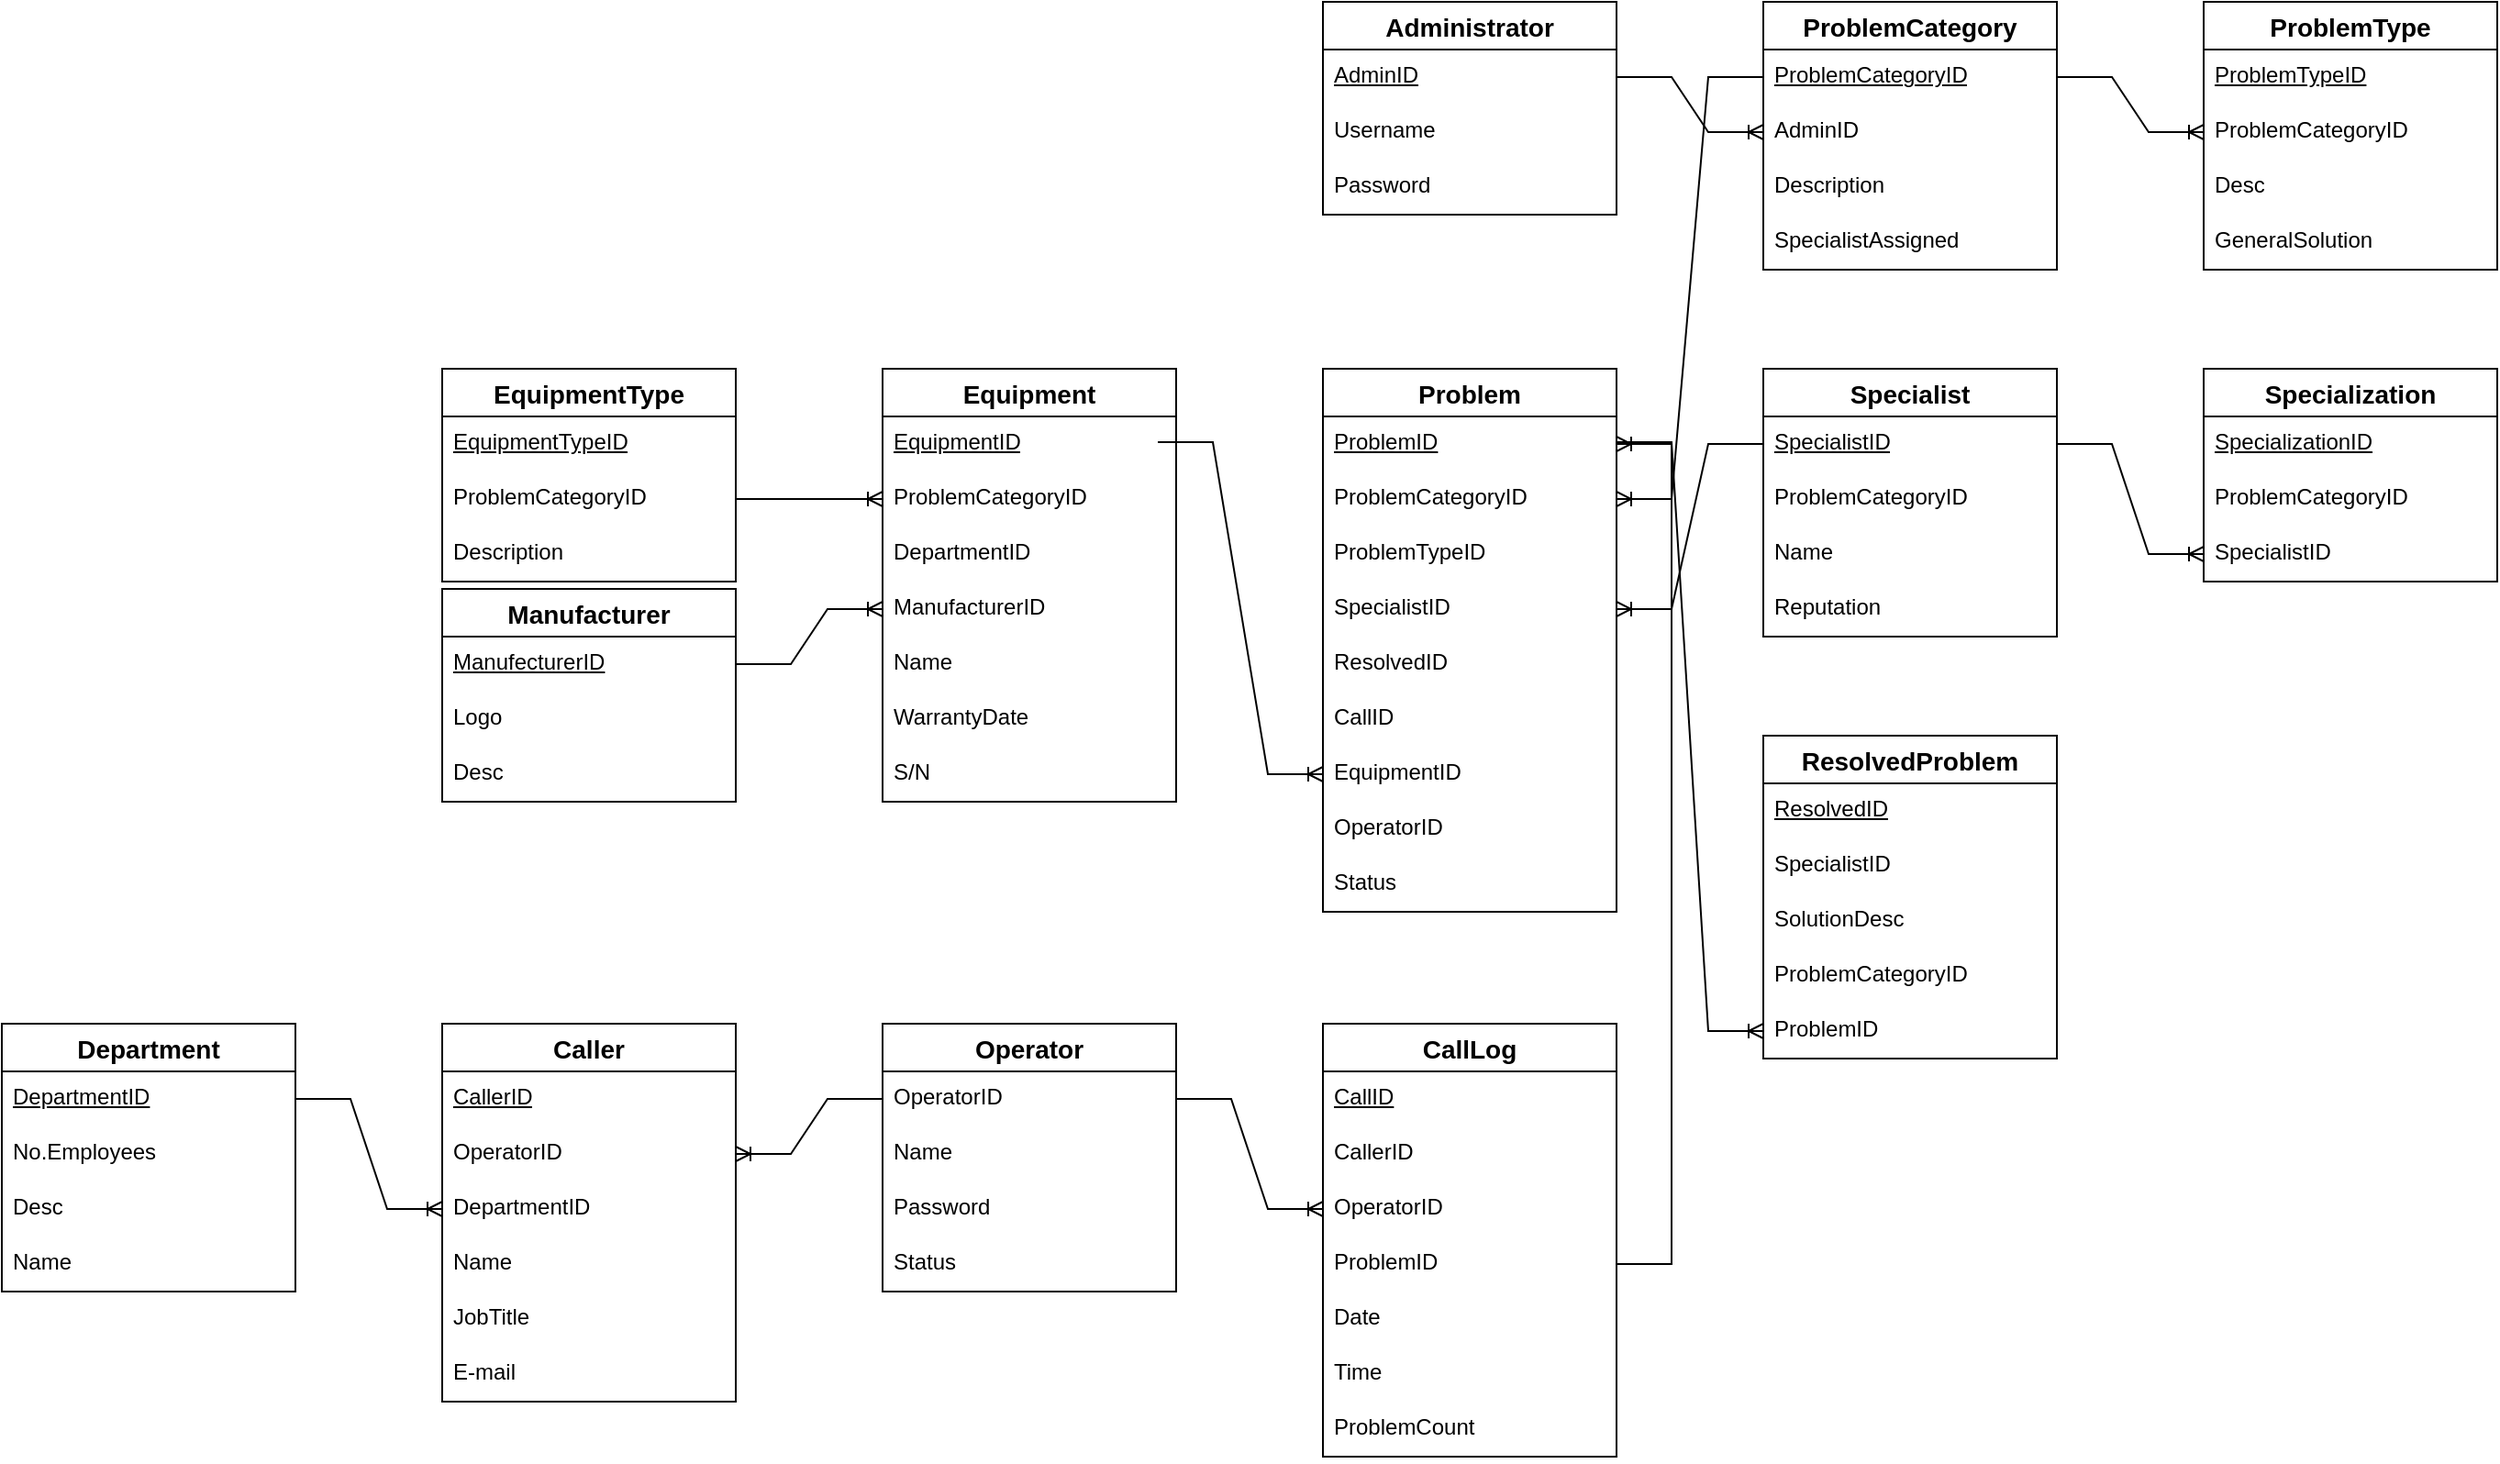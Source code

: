 <mxfile version="24.7.17">
  <diagram name="Página-1" id="cgUy74HiYtoIpU3tha52">
    <mxGraphModel dx="1454" dy="898" grid="1" gridSize="10" guides="1" tooltips="1" connect="1" arrows="1" fold="1" page="1" pageScale="1" pageWidth="3300" pageHeight="4681" math="0" shadow="0">
      <root>
        <mxCell id="0" />
        <mxCell id="1" parent="0" />
        <mxCell id="JK030MNh_7zlfoLVC9jA-1" value="EquipmentType" style="swimlane;fontStyle=1;childLayout=stackLayout;horizontal=1;startSize=26;horizontalStack=0;resizeParent=1;resizeParentMax=0;resizeLast=0;collapsible=1;marginBottom=0;align=center;fontSize=14;" parent="1" vertex="1">
          <mxGeometry x="560" y="520" width="160" height="116" as="geometry">
            <mxRectangle x="720" y="360" width="140" height="30" as="alternateBounds" />
          </mxGeometry>
        </mxCell>
        <mxCell id="JK030MNh_7zlfoLVC9jA-2" value="&lt;u&gt;EquipmentTypeID&lt;/u&gt;" style="text;strokeColor=none;fillColor=none;spacingLeft=4;spacingRight=4;overflow=hidden;rotatable=0;points=[[0,0.5],[1,0.5]];portConstraint=eastwest;fontSize=12;whiteSpace=wrap;html=1;" parent="JK030MNh_7zlfoLVC9jA-1" vertex="1">
          <mxGeometry y="26" width="160" height="30" as="geometry" />
        </mxCell>
        <mxCell id="JK030MNh_7zlfoLVC9jA-3" value="ProblemCategoryID" style="text;strokeColor=none;fillColor=none;spacingLeft=4;spacingRight=4;overflow=hidden;rotatable=0;points=[[0,0.5],[1,0.5]];portConstraint=eastwest;fontSize=12;whiteSpace=wrap;html=1;" parent="JK030MNh_7zlfoLVC9jA-1" vertex="1">
          <mxGeometry y="56" width="160" height="30" as="geometry" />
        </mxCell>
        <mxCell id="JK030MNh_7zlfoLVC9jA-5" value="Description" style="text;strokeColor=none;fillColor=none;spacingLeft=4;spacingRight=4;overflow=hidden;rotatable=0;points=[[0,0.5],[1,0.5]];portConstraint=eastwest;fontSize=12;whiteSpace=wrap;html=1;" parent="JK030MNh_7zlfoLVC9jA-1" vertex="1">
          <mxGeometry y="86" width="160" height="30" as="geometry" />
        </mxCell>
        <mxCell id="JK030MNh_7zlfoLVC9jA-6" value="Manufacturer" style="swimlane;fontStyle=1;childLayout=stackLayout;horizontal=1;startSize=26;horizontalStack=0;resizeParent=1;resizeParentMax=0;resizeLast=0;collapsible=1;marginBottom=0;align=center;fontSize=14;" parent="1" vertex="1">
          <mxGeometry x="560" y="640" width="160" height="116" as="geometry">
            <mxRectangle x="720" y="490" width="120" height="30" as="alternateBounds" />
          </mxGeometry>
        </mxCell>
        <mxCell id="JK030MNh_7zlfoLVC9jA-7" value="&lt;u&gt;ManufecturerID&lt;/u&gt;" style="text;strokeColor=none;fillColor=none;spacingLeft=4;spacingRight=4;overflow=hidden;rotatable=0;points=[[0,0.5],[1,0.5]];portConstraint=eastwest;fontSize=12;whiteSpace=wrap;html=1;" parent="JK030MNh_7zlfoLVC9jA-6" vertex="1">
          <mxGeometry y="26" width="160" height="30" as="geometry" />
        </mxCell>
        <mxCell id="JK030MNh_7zlfoLVC9jA-8" value="Logo" style="text;strokeColor=none;fillColor=none;spacingLeft=4;spacingRight=4;overflow=hidden;rotatable=0;points=[[0,0.5],[1,0.5]];portConstraint=eastwest;fontSize=12;whiteSpace=wrap;html=1;" parent="JK030MNh_7zlfoLVC9jA-6" vertex="1">
          <mxGeometry y="56" width="160" height="30" as="geometry" />
        </mxCell>
        <mxCell id="JK030MNh_7zlfoLVC9jA-9" value="Desc" style="text;strokeColor=none;fillColor=none;spacingLeft=4;spacingRight=4;overflow=hidden;rotatable=0;points=[[0,0.5],[1,0.5]];portConstraint=eastwest;fontSize=12;whiteSpace=wrap;html=1;" parent="JK030MNh_7zlfoLVC9jA-6" vertex="1">
          <mxGeometry y="86" width="160" height="30" as="geometry" />
        </mxCell>
        <mxCell id="JK030MNh_7zlfoLVC9jA-12" value="Administrator" style="swimlane;fontStyle=1;childLayout=stackLayout;horizontal=1;startSize=26;horizontalStack=0;resizeParent=1;resizeParentMax=0;resizeLast=0;collapsible=1;marginBottom=0;align=center;fontSize=14;" parent="1" vertex="1">
          <mxGeometry x="1040" y="320" width="160" height="116" as="geometry">
            <mxRectangle x="900" y="360" width="120" height="30" as="alternateBounds" />
          </mxGeometry>
        </mxCell>
        <mxCell id="JK030MNh_7zlfoLVC9jA-13" value="&lt;u&gt;AdminID&lt;/u&gt;" style="text;strokeColor=none;fillColor=none;spacingLeft=4;spacingRight=4;overflow=hidden;rotatable=0;points=[[0,0.5],[1,0.5]];portConstraint=eastwest;fontSize=12;whiteSpace=wrap;html=1;" parent="JK030MNh_7zlfoLVC9jA-12" vertex="1">
          <mxGeometry y="26" width="160" height="30" as="geometry" />
        </mxCell>
        <mxCell id="JK030MNh_7zlfoLVC9jA-14" value="Username" style="text;strokeColor=none;fillColor=none;spacingLeft=4;spacingRight=4;overflow=hidden;rotatable=0;points=[[0,0.5],[1,0.5]];portConstraint=eastwest;fontSize=12;whiteSpace=wrap;html=1;" parent="JK030MNh_7zlfoLVC9jA-12" vertex="1">
          <mxGeometry y="56" width="160" height="30" as="geometry" />
        </mxCell>
        <mxCell id="JK030MNh_7zlfoLVC9jA-15" value="Password" style="text;strokeColor=none;fillColor=none;spacingLeft=4;spacingRight=4;overflow=hidden;rotatable=0;points=[[0,0.5],[1,0.5]];portConstraint=eastwest;fontSize=12;whiteSpace=wrap;html=1;" parent="JK030MNh_7zlfoLVC9jA-12" vertex="1">
          <mxGeometry y="86" width="160" height="30" as="geometry" />
        </mxCell>
        <mxCell id="JK030MNh_7zlfoLVC9jA-16" value="Department" style="swimlane;fontStyle=1;childLayout=stackLayout;horizontal=1;startSize=26;horizontalStack=0;resizeParent=1;resizeParentMax=0;resizeLast=0;collapsible=1;marginBottom=0;align=center;fontSize=14;" parent="1" vertex="1">
          <mxGeometry x="320" y="877" width="160" height="146" as="geometry">
            <mxRectangle x="720" y="620" width="110" height="30" as="alternateBounds" />
          </mxGeometry>
        </mxCell>
        <mxCell id="JK030MNh_7zlfoLVC9jA-17" value="&lt;u&gt;DepartmentID&lt;/u&gt;" style="text;strokeColor=none;fillColor=none;spacingLeft=4;spacingRight=4;overflow=hidden;rotatable=0;points=[[0,0.5],[1,0.5]];portConstraint=eastwest;fontSize=12;whiteSpace=wrap;html=1;" parent="JK030MNh_7zlfoLVC9jA-16" vertex="1">
          <mxGeometry y="26" width="160" height="30" as="geometry" />
        </mxCell>
        <mxCell id="JK030MNh_7zlfoLVC9jA-18" value="No.Employees" style="text;strokeColor=none;fillColor=none;spacingLeft=4;spacingRight=4;overflow=hidden;rotatable=0;points=[[0,0.5],[1,0.5]];portConstraint=eastwest;fontSize=12;whiteSpace=wrap;html=1;" parent="JK030MNh_7zlfoLVC9jA-16" vertex="1">
          <mxGeometry y="56" width="160" height="30" as="geometry" />
        </mxCell>
        <mxCell id="JK030MNh_7zlfoLVC9jA-19" value="Desc" style="text;strokeColor=none;fillColor=none;spacingLeft=4;spacingRight=4;overflow=hidden;rotatable=0;points=[[0,0.5],[1,0.5]];portConstraint=eastwest;fontSize=12;whiteSpace=wrap;html=1;" parent="JK030MNh_7zlfoLVC9jA-16" vertex="1">
          <mxGeometry y="86" width="160" height="30" as="geometry" />
        </mxCell>
        <mxCell id="JK030MNh_7zlfoLVC9jA-20" value="Name" style="text;strokeColor=none;fillColor=none;spacingLeft=4;spacingRight=4;overflow=hidden;rotatable=0;points=[[0,0.5],[1,0.5]];portConstraint=eastwest;fontSize=12;whiteSpace=wrap;html=1;" parent="JK030MNh_7zlfoLVC9jA-16" vertex="1">
          <mxGeometry y="116" width="160" height="30" as="geometry" />
        </mxCell>
        <mxCell id="JK030MNh_7zlfoLVC9jA-21" value="Caller" style="swimlane;fontStyle=1;childLayout=stackLayout;horizontal=1;startSize=26;horizontalStack=0;resizeParent=1;resizeParentMax=0;resizeLast=0;collapsible=1;marginBottom=0;align=center;fontSize=14;" parent="1" vertex="1">
          <mxGeometry x="560" y="877" width="160" height="206" as="geometry">
            <mxRectangle x="720" y="780" width="80" height="30" as="alternateBounds" />
          </mxGeometry>
        </mxCell>
        <mxCell id="JK030MNh_7zlfoLVC9jA-22" value="&lt;u&gt;CallerID&lt;/u&gt;" style="text;strokeColor=none;fillColor=none;spacingLeft=4;spacingRight=4;overflow=hidden;rotatable=0;points=[[0,0.5],[1,0.5]];portConstraint=eastwest;fontSize=12;whiteSpace=wrap;html=1;" parent="JK030MNh_7zlfoLVC9jA-21" vertex="1">
          <mxGeometry y="26" width="160" height="30" as="geometry" />
        </mxCell>
        <mxCell id="XthvC1Dox0gNo0ZlnmB0-148" value="OperatorID" style="text;strokeColor=none;fillColor=none;spacingLeft=4;spacingRight=4;overflow=hidden;rotatable=0;points=[[0,0.5],[1,0.5]];portConstraint=eastwest;fontSize=12;whiteSpace=wrap;html=1;" vertex="1" parent="JK030MNh_7zlfoLVC9jA-21">
          <mxGeometry y="56" width="160" height="30" as="geometry" />
        </mxCell>
        <mxCell id="JK030MNh_7zlfoLVC9jA-23" value="DepartmentID" style="text;strokeColor=none;fillColor=none;spacingLeft=4;spacingRight=4;overflow=hidden;rotatable=0;points=[[0,0.5],[1,0.5]];portConstraint=eastwest;fontSize=12;whiteSpace=wrap;html=1;" parent="JK030MNh_7zlfoLVC9jA-21" vertex="1">
          <mxGeometry y="86" width="160" height="30" as="geometry" />
        </mxCell>
        <mxCell id="JK030MNh_7zlfoLVC9jA-24" value="Name" style="text;strokeColor=none;fillColor=none;spacingLeft=4;spacingRight=4;overflow=hidden;rotatable=0;points=[[0,0.5],[1,0.5]];portConstraint=eastwest;fontSize=12;whiteSpace=wrap;html=1;" parent="JK030MNh_7zlfoLVC9jA-21" vertex="1">
          <mxGeometry y="116" width="160" height="30" as="geometry" />
        </mxCell>
        <mxCell id="JK030MNh_7zlfoLVC9jA-25" value="JobTitle" style="text;strokeColor=none;fillColor=none;spacingLeft=4;spacingRight=4;overflow=hidden;rotatable=0;points=[[0,0.5],[1,0.5]];portConstraint=eastwest;fontSize=12;whiteSpace=wrap;html=1;" parent="JK030MNh_7zlfoLVC9jA-21" vertex="1">
          <mxGeometry y="146" width="160" height="30" as="geometry" />
        </mxCell>
        <mxCell id="JK030MNh_7zlfoLVC9jA-26" value="E-mail" style="text;strokeColor=none;fillColor=none;spacingLeft=4;spacingRight=4;overflow=hidden;rotatable=0;points=[[0,0.5],[1,0.5]];portConstraint=eastwest;fontSize=12;whiteSpace=wrap;html=1;" parent="JK030MNh_7zlfoLVC9jA-21" vertex="1">
          <mxGeometry y="176" width="160" height="30" as="geometry" />
        </mxCell>
        <mxCell id="JK030MNh_7zlfoLVC9jA-27" value="Operator" style="swimlane;fontStyle=1;childLayout=stackLayout;horizontal=1;startSize=26;horizontalStack=0;resizeParent=1;resizeParentMax=0;resizeLast=0;collapsible=1;marginBottom=0;align=center;fontSize=14;" parent="1" vertex="1">
          <mxGeometry x="800" y="877" width="160" height="146" as="geometry">
            <mxRectangle x="900" y="740" width="100" height="30" as="alternateBounds" />
          </mxGeometry>
        </mxCell>
        <mxCell id="JK030MNh_7zlfoLVC9jA-28" value="OperatorID" style="text;strokeColor=none;fillColor=none;spacingLeft=4;spacingRight=4;overflow=hidden;rotatable=0;points=[[0,0.5],[1,0.5]];portConstraint=eastwest;fontSize=12;whiteSpace=wrap;html=1;" parent="JK030MNh_7zlfoLVC9jA-27" vertex="1">
          <mxGeometry y="26" width="160" height="30" as="geometry" />
        </mxCell>
        <mxCell id="JK030MNh_7zlfoLVC9jA-29" value="Name" style="text;strokeColor=none;fillColor=none;spacingLeft=4;spacingRight=4;overflow=hidden;rotatable=0;points=[[0,0.5],[1,0.5]];portConstraint=eastwest;fontSize=12;whiteSpace=wrap;html=1;" parent="JK030MNh_7zlfoLVC9jA-27" vertex="1">
          <mxGeometry y="56" width="160" height="30" as="geometry" />
        </mxCell>
        <mxCell id="JK030MNh_7zlfoLVC9jA-30" value="Password" style="text;strokeColor=none;fillColor=none;spacingLeft=4;spacingRight=4;overflow=hidden;rotatable=0;points=[[0,0.5],[1,0.5]];portConstraint=eastwest;fontSize=12;whiteSpace=wrap;html=1;" parent="JK030MNh_7zlfoLVC9jA-27" vertex="1">
          <mxGeometry y="86" width="160" height="30" as="geometry" />
        </mxCell>
        <mxCell id="JK030MNh_7zlfoLVC9jA-31" value="Status" style="text;strokeColor=none;fillColor=none;spacingLeft=4;spacingRight=4;overflow=hidden;rotatable=0;points=[[0,0.5],[1,0.5]];portConstraint=eastwest;fontSize=12;whiteSpace=wrap;html=1;" parent="JK030MNh_7zlfoLVC9jA-27" vertex="1">
          <mxGeometry y="116" width="160" height="30" as="geometry" />
        </mxCell>
        <mxCell id="bwqaiT9aRmezGoFUWZD2-1" value="CallLog" style="swimlane;fontStyle=1;childLayout=stackLayout;horizontal=1;startSize=26;horizontalStack=0;resizeParent=1;resizeParentMax=0;resizeLast=0;collapsible=1;marginBottom=0;align=center;fontSize=14;" parent="1" vertex="1">
          <mxGeometry x="1040" y="877" width="160" height="236" as="geometry">
            <mxRectangle x="1080" y="670" width="90" height="30" as="alternateBounds" />
          </mxGeometry>
        </mxCell>
        <mxCell id="bwqaiT9aRmezGoFUWZD2-2" value="&lt;u&gt;CallID&lt;/u&gt;" style="text;strokeColor=none;fillColor=none;spacingLeft=4;spacingRight=4;overflow=hidden;rotatable=0;points=[[0,0.5],[1,0.5]];portConstraint=eastwest;fontSize=12;whiteSpace=wrap;html=1;" parent="bwqaiT9aRmezGoFUWZD2-1" vertex="1">
          <mxGeometry y="26" width="160" height="30" as="geometry" />
        </mxCell>
        <mxCell id="bwqaiT9aRmezGoFUWZD2-3" value="CallerID" style="text;strokeColor=none;fillColor=none;spacingLeft=4;spacingRight=4;overflow=hidden;rotatable=0;points=[[0,0.5],[1,0.5]];portConstraint=eastwest;fontSize=12;whiteSpace=wrap;html=1;" parent="bwqaiT9aRmezGoFUWZD2-1" vertex="1">
          <mxGeometry y="56" width="160" height="30" as="geometry" />
        </mxCell>
        <mxCell id="bwqaiT9aRmezGoFUWZD2-4" value="OperatorID" style="text;strokeColor=none;fillColor=none;spacingLeft=4;spacingRight=4;overflow=hidden;rotatable=0;points=[[0,0.5],[1,0.5]];portConstraint=eastwest;fontSize=12;whiteSpace=wrap;html=1;" parent="bwqaiT9aRmezGoFUWZD2-1" vertex="1">
          <mxGeometry y="86" width="160" height="30" as="geometry" />
        </mxCell>
        <mxCell id="bwqaiT9aRmezGoFUWZD2-8" value="ProblemID" style="text;strokeColor=none;fillColor=none;spacingLeft=4;spacingRight=4;overflow=hidden;rotatable=0;points=[[0,0.5],[1,0.5]];portConstraint=eastwest;fontSize=12;whiteSpace=wrap;html=1;" parent="bwqaiT9aRmezGoFUWZD2-1" vertex="1">
          <mxGeometry y="116" width="160" height="30" as="geometry" />
        </mxCell>
        <mxCell id="bwqaiT9aRmezGoFUWZD2-5" value="Date" style="text;strokeColor=none;fillColor=none;spacingLeft=4;spacingRight=4;overflow=hidden;rotatable=0;points=[[0,0.5],[1,0.5]];portConstraint=eastwest;fontSize=12;whiteSpace=wrap;html=1;" parent="bwqaiT9aRmezGoFUWZD2-1" vertex="1">
          <mxGeometry y="146" width="160" height="30" as="geometry" />
        </mxCell>
        <mxCell id="bwqaiT9aRmezGoFUWZD2-6" value="Time" style="text;strokeColor=none;fillColor=none;spacingLeft=4;spacingRight=4;overflow=hidden;rotatable=0;points=[[0,0.5],[1,0.5]];portConstraint=eastwest;fontSize=12;whiteSpace=wrap;html=1;" parent="bwqaiT9aRmezGoFUWZD2-1" vertex="1">
          <mxGeometry y="176" width="160" height="30" as="geometry" />
        </mxCell>
        <mxCell id="bwqaiT9aRmezGoFUWZD2-7" value="ProblemCount" style="text;strokeColor=none;fillColor=none;spacingLeft=4;spacingRight=4;overflow=hidden;rotatable=0;points=[[0,0.5],[1,0.5]];portConstraint=eastwest;fontSize=12;whiteSpace=wrap;html=1;" parent="bwqaiT9aRmezGoFUWZD2-1" vertex="1">
          <mxGeometry y="206" width="160" height="30" as="geometry" />
        </mxCell>
        <mxCell id="bwqaiT9aRmezGoFUWZD2-9" value="Equipment" style="swimlane;fontStyle=1;childLayout=stackLayout;horizontal=1;startSize=26;horizontalStack=0;resizeParent=1;resizeParentMax=0;resizeLast=0;collapsible=1;marginBottom=0;align=center;fontSize=14;" parent="1" vertex="1">
          <mxGeometry x="800" y="520" width="160" height="236" as="geometry">
            <mxRectangle x="900" y="490" width="110" height="30" as="alternateBounds" />
          </mxGeometry>
        </mxCell>
        <mxCell id="bwqaiT9aRmezGoFUWZD2-10" value="&lt;u&gt;EquipmentID&lt;/u&gt;" style="text;strokeColor=none;fillColor=none;spacingLeft=4;spacingRight=4;overflow=hidden;rotatable=0;points=[[0,0.5],[1,0.5]];portConstraint=eastwest;fontSize=12;whiteSpace=wrap;html=1;" parent="bwqaiT9aRmezGoFUWZD2-9" vertex="1">
          <mxGeometry y="26" width="160" height="30" as="geometry" />
        </mxCell>
        <mxCell id="bwqaiT9aRmezGoFUWZD2-11" value="ProblemCategoryID" style="text;strokeColor=none;fillColor=none;spacingLeft=4;spacingRight=4;overflow=hidden;rotatable=0;points=[[0,0.5],[1,0.5]];portConstraint=eastwest;fontSize=12;whiteSpace=wrap;html=1;" parent="bwqaiT9aRmezGoFUWZD2-9" vertex="1">
          <mxGeometry y="56" width="160" height="30" as="geometry" />
        </mxCell>
        <mxCell id="bwqaiT9aRmezGoFUWZD2-13" value="DepartmentID" style="text;strokeColor=none;fillColor=none;spacingLeft=4;spacingRight=4;overflow=hidden;rotatable=0;points=[[0,0.5],[1,0.5]];portConstraint=eastwest;fontSize=12;whiteSpace=wrap;html=1;" parent="bwqaiT9aRmezGoFUWZD2-9" vertex="1">
          <mxGeometry y="86" width="160" height="30" as="geometry" />
        </mxCell>
        <mxCell id="bwqaiT9aRmezGoFUWZD2-14" value="ManufacturerID" style="text;strokeColor=none;fillColor=none;spacingLeft=4;spacingRight=4;overflow=hidden;rotatable=0;points=[[0,0.5],[1,0.5]];portConstraint=eastwest;fontSize=12;whiteSpace=wrap;html=1;" parent="bwqaiT9aRmezGoFUWZD2-9" vertex="1">
          <mxGeometry y="116" width="160" height="30" as="geometry" />
        </mxCell>
        <mxCell id="bwqaiT9aRmezGoFUWZD2-12" value="Name" style="text;strokeColor=none;fillColor=none;spacingLeft=4;spacingRight=4;overflow=hidden;rotatable=0;points=[[0,0.5],[1,0.5]];portConstraint=eastwest;fontSize=12;whiteSpace=wrap;html=1;" parent="bwqaiT9aRmezGoFUWZD2-9" vertex="1">
          <mxGeometry y="146" width="160" height="30" as="geometry" />
        </mxCell>
        <mxCell id="bwqaiT9aRmezGoFUWZD2-15" value="WarrantyDate" style="text;strokeColor=none;fillColor=none;spacingLeft=4;spacingRight=4;overflow=hidden;rotatable=0;points=[[0,0.5],[1,0.5]];portConstraint=eastwest;fontSize=12;whiteSpace=wrap;html=1;" parent="bwqaiT9aRmezGoFUWZD2-9" vertex="1">
          <mxGeometry y="176" width="160" height="30" as="geometry" />
        </mxCell>
        <mxCell id="bwqaiT9aRmezGoFUWZD2-16" value="S/N" style="text;strokeColor=none;fillColor=none;spacingLeft=4;spacingRight=4;overflow=hidden;rotatable=0;points=[[0,0.5],[1,0.5]];portConstraint=eastwest;fontSize=12;whiteSpace=wrap;html=1;" parent="bwqaiT9aRmezGoFUWZD2-9" vertex="1">
          <mxGeometry y="206" width="160" height="30" as="geometry" />
        </mxCell>
        <mxCell id="bwqaiT9aRmezGoFUWZD2-17" value="Specialization" style="swimlane;fontStyle=1;childLayout=stackLayout;horizontal=1;startSize=26;horizontalStack=0;resizeParent=1;resizeParentMax=0;resizeLast=0;collapsible=1;marginBottom=0;align=center;fontSize=14;" parent="1" vertex="1">
          <mxGeometry x="1520" y="520" width="160" height="116" as="geometry">
            <mxRectangle x="1260" y="936" width="130" height="30" as="alternateBounds" />
          </mxGeometry>
        </mxCell>
        <mxCell id="bwqaiT9aRmezGoFUWZD2-18" value="&lt;u&gt;SpecializationID&lt;/u&gt;" style="text;strokeColor=none;fillColor=none;spacingLeft=4;spacingRight=4;overflow=hidden;rotatable=0;points=[[0,0.5],[1,0.5]];portConstraint=eastwest;fontSize=12;whiteSpace=wrap;html=1;" parent="bwqaiT9aRmezGoFUWZD2-17" vertex="1">
          <mxGeometry y="26" width="160" height="30" as="geometry" />
        </mxCell>
        <mxCell id="bwqaiT9aRmezGoFUWZD2-19" value="ProblemCategoryID" style="text;strokeColor=none;fillColor=none;spacingLeft=4;spacingRight=4;overflow=hidden;rotatable=0;points=[[0,0.5],[1,0.5]];portConstraint=eastwest;fontSize=12;whiteSpace=wrap;html=1;" parent="bwqaiT9aRmezGoFUWZD2-17" vertex="1">
          <mxGeometry y="56" width="160" height="30" as="geometry" />
        </mxCell>
        <mxCell id="bwqaiT9aRmezGoFUWZD2-20" value="SpecialistID" style="text;strokeColor=none;fillColor=none;spacingLeft=4;spacingRight=4;overflow=hidden;rotatable=0;points=[[0,0.5],[1,0.5]];portConstraint=eastwest;fontSize=12;whiteSpace=wrap;html=1;" parent="bwqaiT9aRmezGoFUWZD2-17" vertex="1">
          <mxGeometry y="86" width="160" height="30" as="geometry" />
        </mxCell>
        <mxCell id="bwqaiT9aRmezGoFUWZD2-21" value="ProblemCategory" style="swimlane;fontStyle=1;childLayout=stackLayout;horizontal=1;startSize=26;horizontalStack=0;resizeParent=1;resizeParentMax=0;resizeLast=0;collapsible=1;marginBottom=0;align=center;fontSize=14;" parent="1" vertex="1">
          <mxGeometry x="1280" y="320" width="160" height="146" as="geometry">
            <mxRectangle x="1260" y="360" width="150" height="30" as="alternateBounds" />
          </mxGeometry>
        </mxCell>
        <mxCell id="bwqaiT9aRmezGoFUWZD2-22" value="&lt;u&gt;ProblemCategoryID&lt;/u&gt;" style="text;strokeColor=none;fillColor=none;spacingLeft=4;spacingRight=4;overflow=hidden;rotatable=0;points=[[0,0.5],[1,0.5]];portConstraint=eastwest;fontSize=12;whiteSpace=wrap;html=1;" parent="bwqaiT9aRmezGoFUWZD2-21" vertex="1">
          <mxGeometry y="26" width="160" height="30" as="geometry" />
        </mxCell>
        <mxCell id="XthvC1Dox0gNo0ZlnmB0-146" value="AdminID" style="text;strokeColor=none;fillColor=none;spacingLeft=4;spacingRight=4;overflow=hidden;rotatable=0;points=[[0,0.5],[1,0.5]];portConstraint=eastwest;fontSize=12;whiteSpace=wrap;html=1;" vertex="1" parent="bwqaiT9aRmezGoFUWZD2-21">
          <mxGeometry y="56" width="160" height="30" as="geometry" />
        </mxCell>
        <mxCell id="bwqaiT9aRmezGoFUWZD2-23" value="Description" style="text;strokeColor=none;fillColor=none;spacingLeft=4;spacingRight=4;overflow=hidden;rotatable=0;points=[[0,0.5],[1,0.5]];portConstraint=eastwest;fontSize=12;whiteSpace=wrap;html=1;" parent="bwqaiT9aRmezGoFUWZD2-21" vertex="1">
          <mxGeometry y="86" width="160" height="30" as="geometry" />
        </mxCell>
        <mxCell id="bwqaiT9aRmezGoFUWZD2-24" value="SpecialistAssigned" style="text;strokeColor=none;fillColor=none;spacingLeft=4;spacingRight=4;overflow=hidden;rotatable=0;points=[[0,0.5],[1,0.5]];portConstraint=eastwest;fontSize=12;whiteSpace=wrap;html=1;" parent="bwqaiT9aRmezGoFUWZD2-21" vertex="1">
          <mxGeometry y="116" width="160" height="30" as="geometry" />
        </mxCell>
        <mxCell id="bwqaiT9aRmezGoFUWZD2-25" value="ProblemType" style="swimlane;fontStyle=1;childLayout=stackLayout;horizontal=1;startSize=26;horizontalStack=0;resizeParent=1;resizeParentMax=0;resizeLast=0;collapsible=1;marginBottom=0;align=center;fontSize=14;" parent="1" vertex="1">
          <mxGeometry x="1520" y="320" width="160" height="146" as="geometry">
            <mxRectangle x="1260" y="490" width="120" height="30" as="alternateBounds" />
          </mxGeometry>
        </mxCell>
        <mxCell id="bwqaiT9aRmezGoFUWZD2-26" value="&lt;u&gt;ProblemTypeID&lt;/u&gt;" style="text;strokeColor=none;fillColor=none;spacingLeft=4;spacingRight=4;overflow=hidden;rotatable=0;points=[[0,0.5],[1,0.5]];portConstraint=eastwest;fontSize=12;whiteSpace=wrap;html=1;" parent="bwqaiT9aRmezGoFUWZD2-25" vertex="1">
          <mxGeometry y="26" width="160" height="30" as="geometry" />
        </mxCell>
        <mxCell id="XthvC1Dox0gNo0ZlnmB0-137" value="ProblemCategoryID" style="text;strokeColor=none;fillColor=none;spacingLeft=4;spacingRight=4;overflow=hidden;rotatable=0;points=[[0,0.5],[1,0.5]];portConstraint=eastwest;fontSize=12;whiteSpace=wrap;html=1;" vertex="1" parent="bwqaiT9aRmezGoFUWZD2-25">
          <mxGeometry y="56" width="160" height="30" as="geometry" />
        </mxCell>
        <mxCell id="bwqaiT9aRmezGoFUWZD2-27" value="Desc" style="text;strokeColor=none;fillColor=none;spacingLeft=4;spacingRight=4;overflow=hidden;rotatable=0;points=[[0,0.5],[1,0.5]];portConstraint=eastwest;fontSize=12;whiteSpace=wrap;html=1;" parent="bwqaiT9aRmezGoFUWZD2-25" vertex="1">
          <mxGeometry y="86" width="160" height="30" as="geometry" />
        </mxCell>
        <mxCell id="bwqaiT9aRmezGoFUWZD2-28" value="GeneralSolution" style="text;strokeColor=none;fillColor=none;spacingLeft=4;spacingRight=4;overflow=hidden;rotatable=0;points=[[0,0.5],[1,0.5]];portConstraint=eastwest;fontSize=12;whiteSpace=wrap;html=1;" parent="bwqaiT9aRmezGoFUWZD2-25" vertex="1">
          <mxGeometry y="116" width="160" height="30" as="geometry" />
        </mxCell>
        <mxCell id="bwqaiT9aRmezGoFUWZD2-29" value="ResolvedProblem" style="swimlane;fontStyle=1;childLayout=stackLayout;horizontal=1;startSize=26;horizontalStack=0;resizeParent=1;resizeParentMax=0;resizeLast=0;collapsible=1;marginBottom=0;align=center;fontSize=14;" parent="1" vertex="1">
          <mxGeometry x="1280" y="720" width="160" height="176" as="geometry">
            <mxRectangle x="1260" y="776" width="150" height="30" as="alternateBounds" />
          </mxGeometry>
        </mxCell>
        <mxCell id="bwqaiT9aRmezGoFUWZD2-30" value="&lt;u&gt;ResolvedID&lt;/u&gt;" style="text;strokeColor=none;fillColor=none;spacingLeft=4;spacingRight=4;overflow=hidden;rotatable=0;points=[[0,0.5],[1,0.5]];portConstraint=eastwest;fontSize=12;whiteSpace=wrap;html=1;" parent="bwqaiT9aRmezGoFUWZD2-29" vertex="1">
          <mxGeometry y="26" width="160" height="30" as="geometry" />
        </mxCell>
        <mxCell id="bwqaiT9aRmezGoFUWZD2-33" value="SpecialistID" style="text;strokeColor=none;fillColor=none;spacingLeft=4;spacingRight=4;overflow=hidden;rotatable=0;points=[[0,0.5],[1,0.5]];portConstraint=eastwest;fontSize=12;whiteSpace=wrap;html=1;" parent="bwqaiT9aRmezGoFUWZD2-29" vertex="1">
          <mxGeometry y="56" width="160" height="30" as="geometry" />
        </mxCell>
        <mxCell id="bwqaiT9aRmezGoFUWZD2-31" value="SolutionDesc" style="text;strokeColor=none;fillColor=none;spacingLeft=4;spacingRight=4;overflow=hidden;rotatable=0;points=[[0,0.5],[1,0.5]];portConstraint=eastwest;fontSize=12;whiteSpace=wrap;html=1;" parent="bwqaiT9aRmezGoFUWZD2-29" vertex="1">
          <mxGeometry y="86" width="160" height="30" as="geometry" />
        </mxCell>
        <mxCell id="bwqaiT9aRmezGoFUWZD2-32" value="ProblemCategoryID" style="text;strokeColor=none;fillColor=none;spacingLeft=4;spacingRight=4;overflow=hidden;rotatable=0;points=[[0,0.5],[1,0.5]];portConstraint=eastwest;fontSize=12;whiteSpace=wrap;html=1;" parent="bwqaiT9aRmezGoFUWZD2-29" vertex="1">
          <mxGeometry y="116" width="160" height="30" as="geometry" />
        </mxCell>
        <mxCell id="XthvC1Dox0gNo0ZlnmB0-133" value="ProblemID" style="text;strokeColor=none;fillColor=none;spacingLeft=4;spacingRight=4;overflow=hidden;rotatable=0;points=[[0,0.5],[1,0.5]];portConstraint=eastwest;fontSize=12;whiteSpace=wrap;html=1;" vertex="1" parent="bwqaiT9aRmezGoFUWZD2-29">
          <mxGeometry y="146" width="160" height="30" as="geometry" />
        </mxCell>
        <mxCell id="bwqaiT9aRmezGoFUWZD2-34" value="Specialist" style="swimlane;fontStyle=1;childLayout=stackLayout;horizontal=1;startSize=26;horizontalStack=0;resizeParent=1;resizeParentMax=0;resizeLast=0;collapsible=1;marginBottom=0;align=center;fontSize=14;" parent="1" vertex="1">
          <mxGeometry x="1280" y="520" width="160" height="146" as="geometry">
            <mxRectangle x="1260" y="620" width="100" height="30" as="alternateBounds" />
          </mxGeometry>
        </mxCell>
        <mxCell id="bwqaiT9aRmezGoFUWZD2-35" value="&lt;u&gt;SpecialistID&lt;/u&gt;" style="text;strokeColor=none;fillColor=none;spacingLeft=4;spacingRight=4;overflow=hidden;rotatable=0;points=[[0,0.5],[1,0.5]];portConstraint=eastwest;fontSize=12;whiteSpace=wrap;html=1;" parent="bwqaiT9aRmezGoFUWZD2-34" vertex="1">
          <mxGeometry y="26" width="160" height="30" as="geometry" />
        </mxCell>
        <mxCell id="bwqaiT9aRmezGoFUWZD2-37" value="ProblemCategoryID" style="text;strokeColor=none;fillColor=none;spacingLeft=4;spacingRight=4;overflow=hidden;rotatable=0;points=[[0,0.5],[1,0.5]];portConstraint=eastwest;fontSize=12;whiteSpace=wrap;html=1;" parent="bwqaiT9aRmezGoFUWZD2-34" vertex="1">
          <mxGeometry y="56" width="160" height="30" as="geometry" />
        </mxCell>
        <mxCell id="bwqaiT9aRmezGoFUWZD2-36" value="Name" style="text;strokeColor=none;fillColor=none;spacingLeft=4;spacingRight=4;overflow=hidden;rotatable=0;points=[[0,0.5],[1,0.5]];portConstraint=eastwest;fontSize=12;whiteSpace=wrap;html=1;" parent="bwqaiT9aRmezGoFUWZD2-34" vertex="1">
          <mxGeometry y="86" width="160" height="30" as="geometry" />
        </mxCell>
        <mxCell id="bwqaiT9aRmezGoFUWZD2-38" value="Reputation" style="text;strokeColor=none;fillColor=none;spacingLeft=4;spacingRight=4;overflow=hidden;rotatable=0;points=[[0,0.5],[1,0.5]];portConstraint=eastwest;fontSize=12;whiteSpace=wrap;html=1;" parent="bwqaiT9aRmezGoFUWZD2-34" vertex="1">
          <mxGeometry y="116" width="160" height="30" as="geometry" />
        </mxCell>
        <mxCell id="bwqaiT9aRmezGoFUWZD2-39" value="Problem" style="swimlane;fontStyle=1;childLayout=stackLayout;horizontal=1;startSize=26;horizontalStack=0;resizeParent=1;resizeParentMax=0;resizeLast=0;collapsible=1;marginBottom=0;align=center;fontSize=14;" parent="1" vertex="1">
          <mxGeometry x="1040" y="520" width="160" height="296" as="geometry">
            <mxRectangle x="1080" y="360" width="90" height="30" as="alternateBounds" />
          </mxGeometry>
        </mxCell>
        <mxCell id="bwqaiT9aRmezGoFUWZD2-40" value="&lt;u&gt;ProblemID&lt;/u&gt;" style="text;strokeColor=none;fillColor=none;spacingLeft=4;spacingRight=4;overflow=hidden;rotatable=0;points=[[0,0.5],[1,0.5]];portConstraint=eastwest;fontSize=12;whiteSpace=wrap;html=1;" parent="bwqaiT9aRmezGoFUWZD2-39" vertex="1">
          <mxGeometry y="26" width="160" height="30" as="geometry" />
        </mxCell>
        <mxCell id="bwqaiT9aRmezGoFUWZD2-41" value="ProblemCategoryID" style="text;strokeColor=none;fillColor=none;spacingLeft=4;spacingRight=4;overflow=hidden;rotatable=0;points=[[0,0.5],[1,0.5]];portConstraint=eastwest;fontSize=12;whiteSpace=wrap;html=1;" parent="bwqaiT9aRmezGoFUWZD2-39" vertex="1">
          <mxGeometry y="56" width="160" height="30" as="geometry" />
        </mxCell>
        <mxCell id="bwqaiT9aRmezGoFUWZD2-42" value="ProblemTypeID" style="text;strokeColor=none;fillColor=none;spacingLeft=4;spacingRight=4;overflow=hidden;rotatable=0;points=[[0,0.5],[1,0.5]];portConstraint=eastwest;fontSize=12;whiteSpace=wrap;html=1;" parent="bwqaiT9aRmezGoFUWZD2-39" vertex="1">
          <mxGeometry y="86" width="160" height="30" as="geometry" />
        </mxCell>
        <mxCell id="bwqaiT9aRmezGoFUWZD2-43" value="SpecialistID" style="text;strokeColor=none;fillColor=none;spacingLeft=4;spacingRight=4;overflow=hidden;rotatable=0;points=[[0,0.5],[1,0.5]];portConstraint=eastwest;fontSize=12;whiteSpace=wrap;html=1;" parent="bwqaiT9aRmezGoFUWZD2-39" vertex="1">
          <mxGeometry y="116" width="160" height="30" as="geometry" />
        </mxCell>
        <mxCell id="bwqaiT9aRmezGoFUWZD2-46" value="ResolvedID" style="text;strokeColor=none;fillColor=none;spacingLeft=4;spacingRight=4;overflow=hidden;rotatable=0;points=[[0,0.5],[1,0.5]];portConstraint=eastwest;fontSize=12;whiteSpace=wrap;html=1;" parent="bwqaiT9aRmezGoFUWZD2-39" vertex="1">
          <mxGeometry y="146" width="160" height="30" as="geometry" />
        </mxCell>
        <mxCell id="bwqaiT9aRmezGoFUWZD2-45" value="CallID" style="text;strokeColor=none;fillColor=none;spacingLeft=4;spacingRight=4;overflow=hidden;rotatable=0;points=[[0,0.5],[1,0.5]];portConstraint=eastwest;fontSize=12;whiteSpace=wrap;html=1;" parent="bwqaiT9aRmezGoFUWZD2-39" vertex="1">
          <mxGeometry y="176" width="160" height="30" as="geometry" />
        </mxCell>
        <mxCell id="bwqaiT9aRmezGoFUWZD2-47" value="EquipmentID" style="text;strokeColor=none;fillColor=none;spacingLeft=4;spacingRight=4;overflow=hidden;rotatable=0;points=[[0,0.5],[1,0.5]];portConstraint=eastwest;fontSize=12;whiteSpace=wrap;html=1;" parent="bwqaiT9aRmezGoFUWZD2-39" vertex="1">
          <mxGeometry y="206" width="160" height="30" as="geometry" />
        </mxCell>
        <mxCell id="bwqaiT9aRmezGoFUWZD2-48" value="OperatorID" style="text;strokeColor=none;fillColor=none;spacingLeft=4;spacingRight=4;overflow=hidden;rotatable=0;points=[[0,0.5],[1,0.5]];portConstraint=eastwest;fontSize=12;whiteSpace=wrap;html=1;" parent="bwqaiT9aRmezGoFUWZD2-39" vertex="1">
          <mxGeometry y="236" width="160" height="30" as="geometry" />
        </mxCell>
        <mxCell id="bwqaiT9aRmezGoFUWZD2-44" value="Status" style="text;strokeColor=none;fillColor=none;spacingLeft=4;spacingRight=4;overflow=hidden;rotatable=0;points=[[0,0.5],[1,0.5]];portConstraint=eastwest;fontSize=12;whiteSpace=wrap;html=1;" parent="bwqaiT9aRmezGoFUWZD2-39" vertex="1">
          <mxGeometry y="266" width="160" height="30" as="geometry" />
        </mxCell>
        <mxCell id="XthvC1Dox0gNo0ZlnmB0-117" value="" style="edgeStyle=entityRelationEdgeStyle;fontSize=12;html=1;endArrow=ERoneToMany;rounded=0;" edge="1" parent="1" target="bwqaiT9aRmezGoFUWZD2-47">
          <mxGeometry width="100" height="100" relative="1" as="geometry">
            <mxPoint x="950" y="560" as="sourcePoint" />
            <mxPoint x="1090" y="600" as="targetPoint" />
          </mxGeometry>
        </mxCell>
        <mxCell id="XthvC1Dox0gNo0ZlnmB0-121" value="" style="edgeStyle=entityRelationEdgeStyle;fontSize=12;html=1;endArrow=ERoneToMany;rounded=0;" edge="1" parent="1" source="JK030MNh_7zlfoLVC9jA-7" target="bwqaiT9aRmezGoFUWZD2-14">
          <mxGeometry width="100" height="100" relative="1" as="geometry">
            <mxPoint x="990" y="700" as="sourcePoint" />
            <mxPoint x="1090" y="600" as="targetPoint" />
          </mxGeometry>
        </mxCell>
        <mxCell id="XthvC1Dox0gNo0ZlnmB0-122" value="" style="edgeStyle=entityRelationEdgeStyle;fontSize=12;html=1;endArrow=ERoneToMany;rounded=0;" edge="1" parent="1" source="JK030MNh_7zlfoLVC9jA-17" target="JK030MNh_7zlfoLVC9jA-23">
          <mxGeometry width="100" height="100" relative="1" as="geometry">
            <mxPoint x="890" y="790" as="sourcePoint" />
            <mxPoint x="990" y="690" as="targetPoint" />
          </mxGeometry>
        </mxCell>
        <mxCell id="XthvC1Dox0gNo0ZlnmB0-123" value="" style="edgeStyle=entityRelationEdgeStyle;fontSize=12;html=1;endArrow=ERoneToMany;rounded=0;" edge="1" parent="1" source="JK030MNh_7zlfoLVC9jA-28" target="bwqaiT9aRmezGoFUWZD2-4">
          <mxGeometry width="100" height="100" relative="1" as="geometry">
            <mxPoint x="1230" y="840" as="sourcePoint" />
            <mxPoint x="1330" y="740" as="targetPoint" />
          </mxGeometry>
        </mxCell>
        <mxCell id="XthvC1Dox0gNo0ZlnmB0-124" value="" style="edgeStyle=entityRelationEdgeStyle;fontSize=12;html=1;endArrow=ERoneToMany;rounded=0;exitX=1;exitY=0.5;exitDx=0;exitDy=0;entryX=1;entryY=0.5;entryDx=0;entryDy=0;" edge="1" parent="1" source="bwqaiT9aRmezGoFUWZD2-8" target="bwqaiT9aRmezGoFUWZD2-40">
          <mxGeometry width="100" height="100" relative="1" as="geometry">
            <mxPoint x="1230" y="840" as="sourcePoint" />
            <mxPoint x="1310" y="670" as="targetPoint" />
            <Array as="points">
              <mxPoint x="1380" y="1130" />
              <mxPoint x="1480" y="1091" />
            </Array>
          </mxGeometry>
        </mxCell>
        <mxCell id="XthvC1Dox0gNo0ZlnmB0-127" value="" style="edgeStyle=entityRelationEdgeStyle;fontSize=12;html=1;endArrow=ERoneToMany;rounded=0;exitX=1;exitY=0.5;exitDx=0;exitDy=0;entryX=0;entryY=0.5;entryDx=0;entryDy=0;" edge="1" parent="1" source="bwqaiT9aRmezGoFUWZD2-35" target="bwqaiT9aRmezGoFUWZD2-20">
          <mxGeometry width="100" height="100" relative="1" as="geometry">
            <mxPoint x="1870" y="700" as="sourcePoint" />
            <mxPoint x="1730" y="610" as="targetPoint" />
          </mxGeometry>
        </mxCell>
        <mxCell id="XthvC1Dox0gNo0ZlnmB0-128" value="" style="edgeStyle=entityRelationEdgeStyle;fontSize=12;html=1;endArrow=ERoneToMany;rounded=0;exitX=0;exitY=0.5;exitDx=0;exitDy=0;entryX=1;entryY=0.5;entryDx=0;entryDy=0;" edge="1" parent="1" source="bwqaiT9aRmezGoFUWZD2-22" target="bwqaiT9aRmezGoFUWZD2-41">
          <mxGeometry width="100" height="100" relative="1" as="geometry">
            <mxPoint x="1630" y="580" as="sourcePoint" />
            <mxPoint x="1730" y="480" as="targetPoint" />
          </mxGeometry>
        </mxCell>
        <mxCell id="XthvC1Dox0gNo0ZlnmB0-129" value="" style="edgeStyle=entityRelationEdgeStyle;fontSize=12;html=1;endArrow=ERoneToMany;rounded=0;exitX=0;exitY=0.5;exitDx=0;exitDy=0;entryX=1;entryY=0.5;entryDx=0;entryDy=0;" edge="1" parent="1" source="bwqaiT9aRmezGoFUWZD2-35" target="bwqaiT9aRmezGoFUWZD2-43">
          <mxGeometry width="100" height="100" relative="1" as="geometry">
            <mxPoint x="1630" y="710" as="sourcePoint" />
            <mxPoint x="1730" y="610" as="targetPoint" />
          </mxGeometry>
        </mxCell>
        <mxCell id="XthvC1Dox0gNo0ZlnmB0-130" value="" style="edgeStyle=entityRelationEdgeStyle;fontSize=12;html=1;endArrow=ERoneToMany;rounded=0;" edge="1" parent="1" source="JK030MNh_7zlfoLVC9jA-28" target="XthvC1Dox0gNo0ZlnmB0-148">
          <mxGeometry width="100" height="100" relative="1" as="geometry">
            <mxPoint x="900" y="750" as="sourcePoint" />
            <mxPoint x="1000" y="650" as="targetPoint" />
          </mxGeometry>
        </mxCell>
        <mxCell id="XthvC1Dox0gNo0ZlnmB0-131" value="" style="edgeStyle=entityRelationEdgeStyle;fontSize=12;html=1;endArrow=ERoneToMany;rounded=0;" edge="1" parent="1" source="JK030MNh_7zlfoLVC9jA-3" target="bwqaiT9aRmezGoFUWZD2-11">
          <mxGeometry width="100" height="100" relative="1" as="geometry">
            <mxPoint x="900" y="750" as="sourcePoint" />
            <mxPoint x="1000" y="650" as="targetPoint" />
          </mxGeometry>
        </mxCell>
        <mxCell id="XthvC1Dox0gNo0ZlnmB0-134" value="" style="edgeStyle=entityRelationEdgeStyle;fontSize=12;html=1;endArrow=ERoneToMany;rounded=0;entryX=0;entryY=0.5;entryDx=0;entryDy=0;" edge="1" parent="1" target="XthvC1Dox0gNo0ZlnmB0-133">
          <mxGeometry width="100" height="100" relative="1" as="geometry">
            <mxPoint x="1200" y="560" as="sourcePoint" />
            <mxPoint x="1340" y="650" as="targetPoint" />
          </mxGeometry>
        </mxCell>
        <mxCell id="XthvC1Dox0gNo0ZlnmB0-136" value="" style="edgeStyle=entityRelationEdgeStyle;fontSize=12;html=1;endArrow=ERoneToMany;rounded=0;entryX=0;entryY=0.5;entryDx=0;entryDy=0;exitX=1;exitY=0.5;exitDx=0;exitDy=0;" edge="1" parent="1" source="bwqaiT9aRmezGoFUWZD2-22" target="XthvC1Dox0gNo0ZlnmB0-137">
          <mxGeometry width="100" height="100" relative="1" as="geometry">
            <mxPoint x="1700" y="500" as="sourcePoint" />
            <mxPoint x="1800" y="400" as="targetPoint" />
          </mxGeometry>
        </mxCell>
        <mxCell id="XthvC1Dox0gNo0ZlnmB0-139" value="" style="edgeStyle=entityRelationEdgeStyle;fontSize=12;html=1;endArrow=ERoneToMany;rounded=0;exitX=1;exitY=0.5;exitDx=0;exitDy=0;entryX=0;entryY=0.5;entryDx=0;entryDy=0;" edge="1" parent="1" source="JK030MNh_7zlfoLVC9jA-13" target="XthvC1Dox0gNo0ZlnmB0-146">
          <mxGeometry width="100" height="100" relative="1" as="geometry">
            <mxPoint x="1240" y="300" as="sourcePoint" />
            <mxPoint x="1340" y="200" as="targetPoint" />
          </mxGeometry>
        </mxCell>
      </root>
    </mxGraphModel>
  </diagram>
</mxfile>

